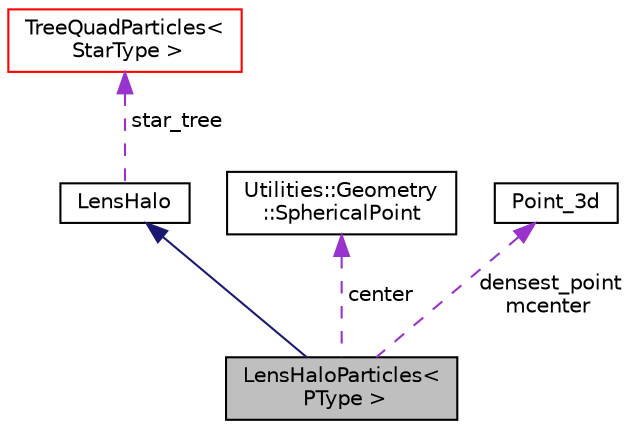 digraph "LensHaloParticles&lt; PType &gt;"
{
 // LATEX_PDF_SIZE
  edge [fontname="Helvetica",fontsize="10",labelfontname="Helvetica",labelfontsize="10"];
  node [fontname="Helvetica",fontsize="10",shape=record];
  Node2 [label="LensHaloParticles\<\l PType \>",height=0.2,width=0.4,color="black", fillcolor="grey75", style="filled", fontcolor="black",tooltip="A class that represents the lensing by a collection of simulation particles."];
  Node3 -> Node2 [dir="back",color="midnightblue",fontsize="10",style="solid",fontname="Helvetica"];
  Node3 [label="LensHalo",height=0.2,width=0.4,color="black", fillcolor="white", style="filled",URL="$class_lens_halo.html",tooltip="A base class for all types of lensing \"halos\" which are any mass distribution that cause lensing."];
  Node4 -> Node3 [dir="back",color="darkorchid3",fontsize="10",style="dashed",label=" star_tree" ,fontname="Helvetica"];
  Node4 [label="TreeQuadParticles\<\l StarType \>",height=0.2,width=0.4,color="red", fillcolor="white", style="filled",URL="$class_tree_quad_particles.html",tooltip=" "];
  Node9 -> Node2 [dir="back",color="darkorchid3",fontsize="10",style="dashed",label=" center" ,fontname="Helvetica"];
  Node9 [label="Utilities::Geometry\l::SphericalPoint",height=0.2,width=0.4,color="black", fillcolor="white", style="filled",URL="$class_utilities_1_1_geometry_1_1_spherical_point.html",tooltip="represents a point in spherical coordinates theta = 0 is equator"];
  Node8 -> Node2 [dir="back",color="darkorchid3",fontsize="10",style="dashed",label=" densest_point\nmcenter" ,fontname="Helvetica"];
  Node8 [label="Point_3d",height=0.2,width=0.4,color="black", fillcolor="white", style="filled",URL="$struct_point__3d.html",tooltip="Class for representing points or vectors in 3 dimensions. Not that the dereferencing operator is over..."];
}
